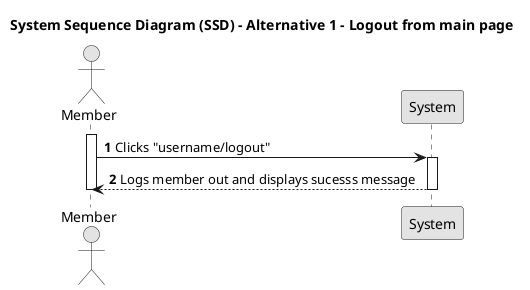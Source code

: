 @startuml SSD1

skinparam monochrome true
skinparam packageStyle rectangle
skinparam shadowing false

title System Sequence Diagram (SSD) - Alternative 1 - Logout from main page

autonumber

actor "Member" as Member
participant "System" as System


activate Member

    Member -> System: Clicks "username/logout"
    activate System

        System --> Member: Logs member out and displays sucesss message 
        deactivate System

deactivate Member

@enduml
